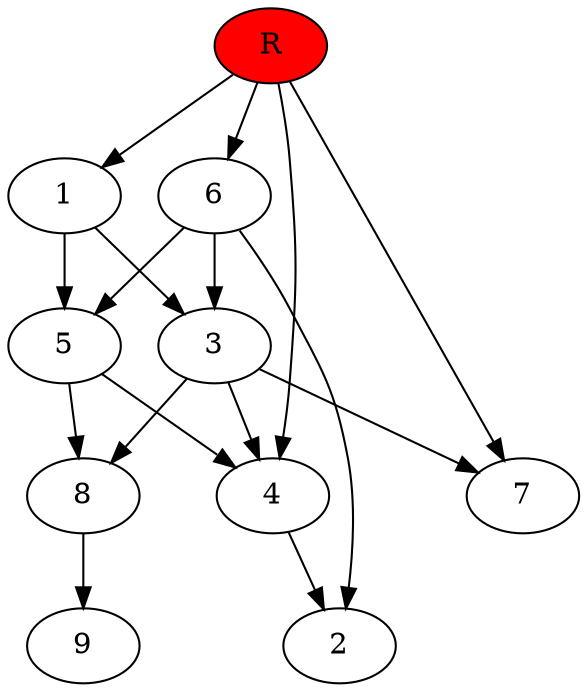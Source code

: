 digraph prb15458 {
	1
	2
	3
	4
	5
	6
	7
	8
	R [fillcolor="#ff0000" style=filled]
	1 -> 3
	1 -> 5
	3 -> 4
	3 -> 7
	3 -> 8
	4 -> 2
	5 -> 4
	5 -> 8
	6 -> 2
	6 -> 3
	6 -> 5
	8 -> 9
	R -> 1
	R -> 4
	R -> 6
	R -> 7
}
